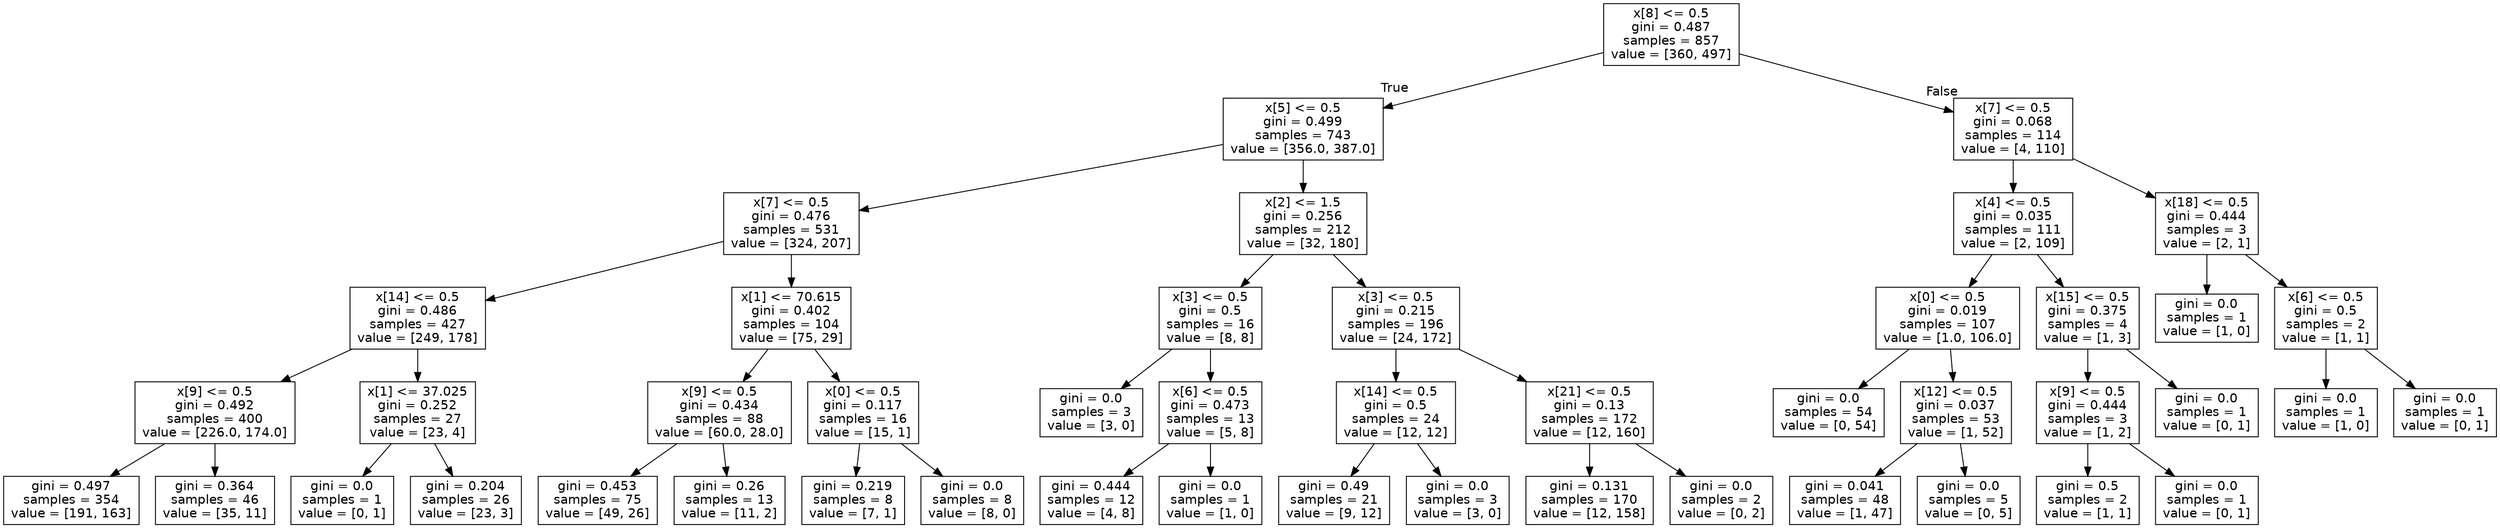 digraph Tree {
node [shape=box, fontname="helvetica"] ;
edge [fontname="helvetica"] ;
0 [label="x[8] <= 0.5\ngini = 0.487\nsamples = 857\nvalue = [360, 497]"] ;
1 [label="x[5] <= 0.5\ngini = 0.499\nsamples = 743\nvalue = [356.0, 387.0]"] ;
0 -> 1 [labeldistance=2.5, labelangle=45, headlabel="True"] ;
2 [label="x[7] <= 0.5\ngini = 0.476\nsamples = 531\nvalue = [324, 207]"] ;
1 -> 2 ;
3 [label="x[14] <= 0.5\ngini = 0.486\nsamples = 427\nvalue = [249, 178]"] ;
2 -> 3 ;
4 [label="x[9] <= 0.5\ngini = 0.492\nsamples = 400\nvalue = [226.0, 174.0]"] ;
3 -> 4 ;
5 [label="gini = 0.497\nsamples = 354\nvalue = [191, 163]"] ;
4 -> 5 ;
6 [label="gini = 0.364\nsamples = 46\nvalue = [35, 11]"] ;
4 -> 6 ;
7 [label="x[1] <= 37.025\ngini = 0.252\nsamples = 27\nvalue = [23, 4]"] ;
3 -> 7 ;
8 [label="gini = 0.0\nsamples = 1\nvalue = [0, 1]"] ;
7 -> 8 ;
9 [label="gini = 0.204\nsamples = 26\nvalue = [23, 3]"] ;
7 -> 9 ;
10 [label="x[1] <= 70.615\ngini = 0.402\nsamples = 104\nvalue = [75, 29]"] ;
2 -> 10 ;
11 [label="x[9] <= 0.5\ngini = 0.434\nsamples = 88\nvalue = [60.0, 28.0]"] ;
10 -> 11 ;
12 [label="gini = 0.453\nsamples = 75\nvalue = [49, 26]"] ;
11 -> 12 ;
13 [label="gini = 0.26\nsamples = 13\nvalue = [11, 2]"] ;
11 -> 13 ;
14 [label="x[0] <= 0.5\ngini = 0.117\nsamples = 16\nvalue = [15, 1]"] ;
10 -> 14 ;
15 [label="gini = 0.219\nsamples = 8\nvalue = [7, 1]"] ;
14 -> 15 ;
16 [label="gini = 0.0\nsamples = 8\nvalue = [8, 0]"] ;
14 -> 16 ;
17 [label="x[2] <= 1.5\ngini = 0.256\nsamples = 212\nvalue = [32, 180]"] ;
1 -> 17 ;
18 [label="x[3] <= 0.5\ngini = 0.5\nsamples = 16\nvalue = [8, 8]"] ;
17 -> 18 ;
19 [label="gini = 0.0\nsamples = 3\nvalue = [3, 0]"] ;
18 -> 19 ;
20 [label="x[6] <= 0.5\ngini = 0.473\nsamples = 13\nvalue = [5, 8]"] ;
18 -> 20 ;
21 [label="gini = 0.444\nsamples = 12\nvalue = [4, 8]"] ;
20 -> 21 ;
22 [label="gini = 0.0\nsamples = 1\nvalue = [1, 0]"] ;
20 -> 22 ;
23 [label="x[3] <= 0.5\ngini = 0.215\nsamples = 196\nvalue = [24, 172]"] ;
17 -> 23 ;
24 [label="x[14] <= 0.5\ngini = 0.5\nsamples = 24\nvalue = [12, 12]"] ;
23 -> 24 ;
25 [label="gini = 0.49\nsamples = 21\nvalue = [9, 12]"] ;
24 -> 25 ;
26 [label="gini = 0.0\nsamples = 3\nvalue = [3, 0]"] ;
24 -> 26 ;
27 [label="x[21] <= 0.5\ngini = 0.13\nsamples = 172\nvalue = [12, 160]"] ;
23 -> 27 ;
28 [label="gini = 0.131\nsamples = 170\nvalue = [12, 158]"] ;
27 -> 28 ;
29 [label="gini = 0.0\nsamples = 2\nvalue = [0, 2]"] ;
27 -> 29 ;
30 [label="x[7] <= 0.5\ngini = 0.068\nsamples = 114\nvalue = [4, 110]"] ;
0 -> 30 [labeldistance=2.5, labelangle=-45, headlabel="False"] ;
31 [label="x[4] <= 0.5\ngini = 0.035\nsamples = 111\nvalue = [2, 109]"] ;
30 -> 31 ;
32 [label="x[0] <= 0.5\ngini = 0.019\nsamples = 107\nvalue = [1.0, 106.0]"] ;
31 -> 32 ;
33 [label="gini = 0.0\nsamples = 54\nvalue = [0, 54]"] ;
32 -> 33 ;
34 [label="x[12] <= 0.5\ngini = 0.037\nsamples = 53\nvalue = [1, 52]"] ;
32 -> 34 ;
35 [label="gini = 0.041\nsamples = 48\nvalue = [1, 47]"] ;
34 -> 35 ;
36 [label="gini = 0.0\nsamples = 5\nvalue = [0, 5]"] ;
34 -> 36 ;
37 [label="x[15] <= 0.5\ngini = 0.375\nsamples = 4\nvalue = [1, 3]"] ;
31 -> 37 ;
38 [label="x[9] <= 0.5\ngini = 0.444\nsamples = 3\nvalue = [1, 2]"] ;
37 -> 38 ;
39 [label="gini = 0.5\nsamples = 2\nvalue = [1, 1]"] ;
38 -> 39 ;
40 [label="gini = 0.0\nsamples = 1\nvalue = [0, 1]"] ;
38 -> 40 ;
41 [label="gini = 0.0\nsamples = 1\nvalue = [0, 1]"] ;
37 -> 41 ;
42 [label="x[18] <= 0.5\ngini = 0.444\nsamples = 3\nvalue = [2, 1]"] ;
30 -> 42 ;
43 [label="gini = 0.0\nsamples = 1\nvalue = [1, 0]"] ;
42 -> 43 ;
44 [label="x[6] <= 0.5\ngini = 0.5\nsamples = 2\nvalue = [1, 1]"] ;
42 -> 44 ;
45 [label="gini = 0.0\nsamples = 1\nvalue = [1, 0]"] ;
44 -> 45 ;
46 [label="gini = 0.0\nsamples = 1\nvalue = [0, 1]"] ;
44 -> 46 ;
}